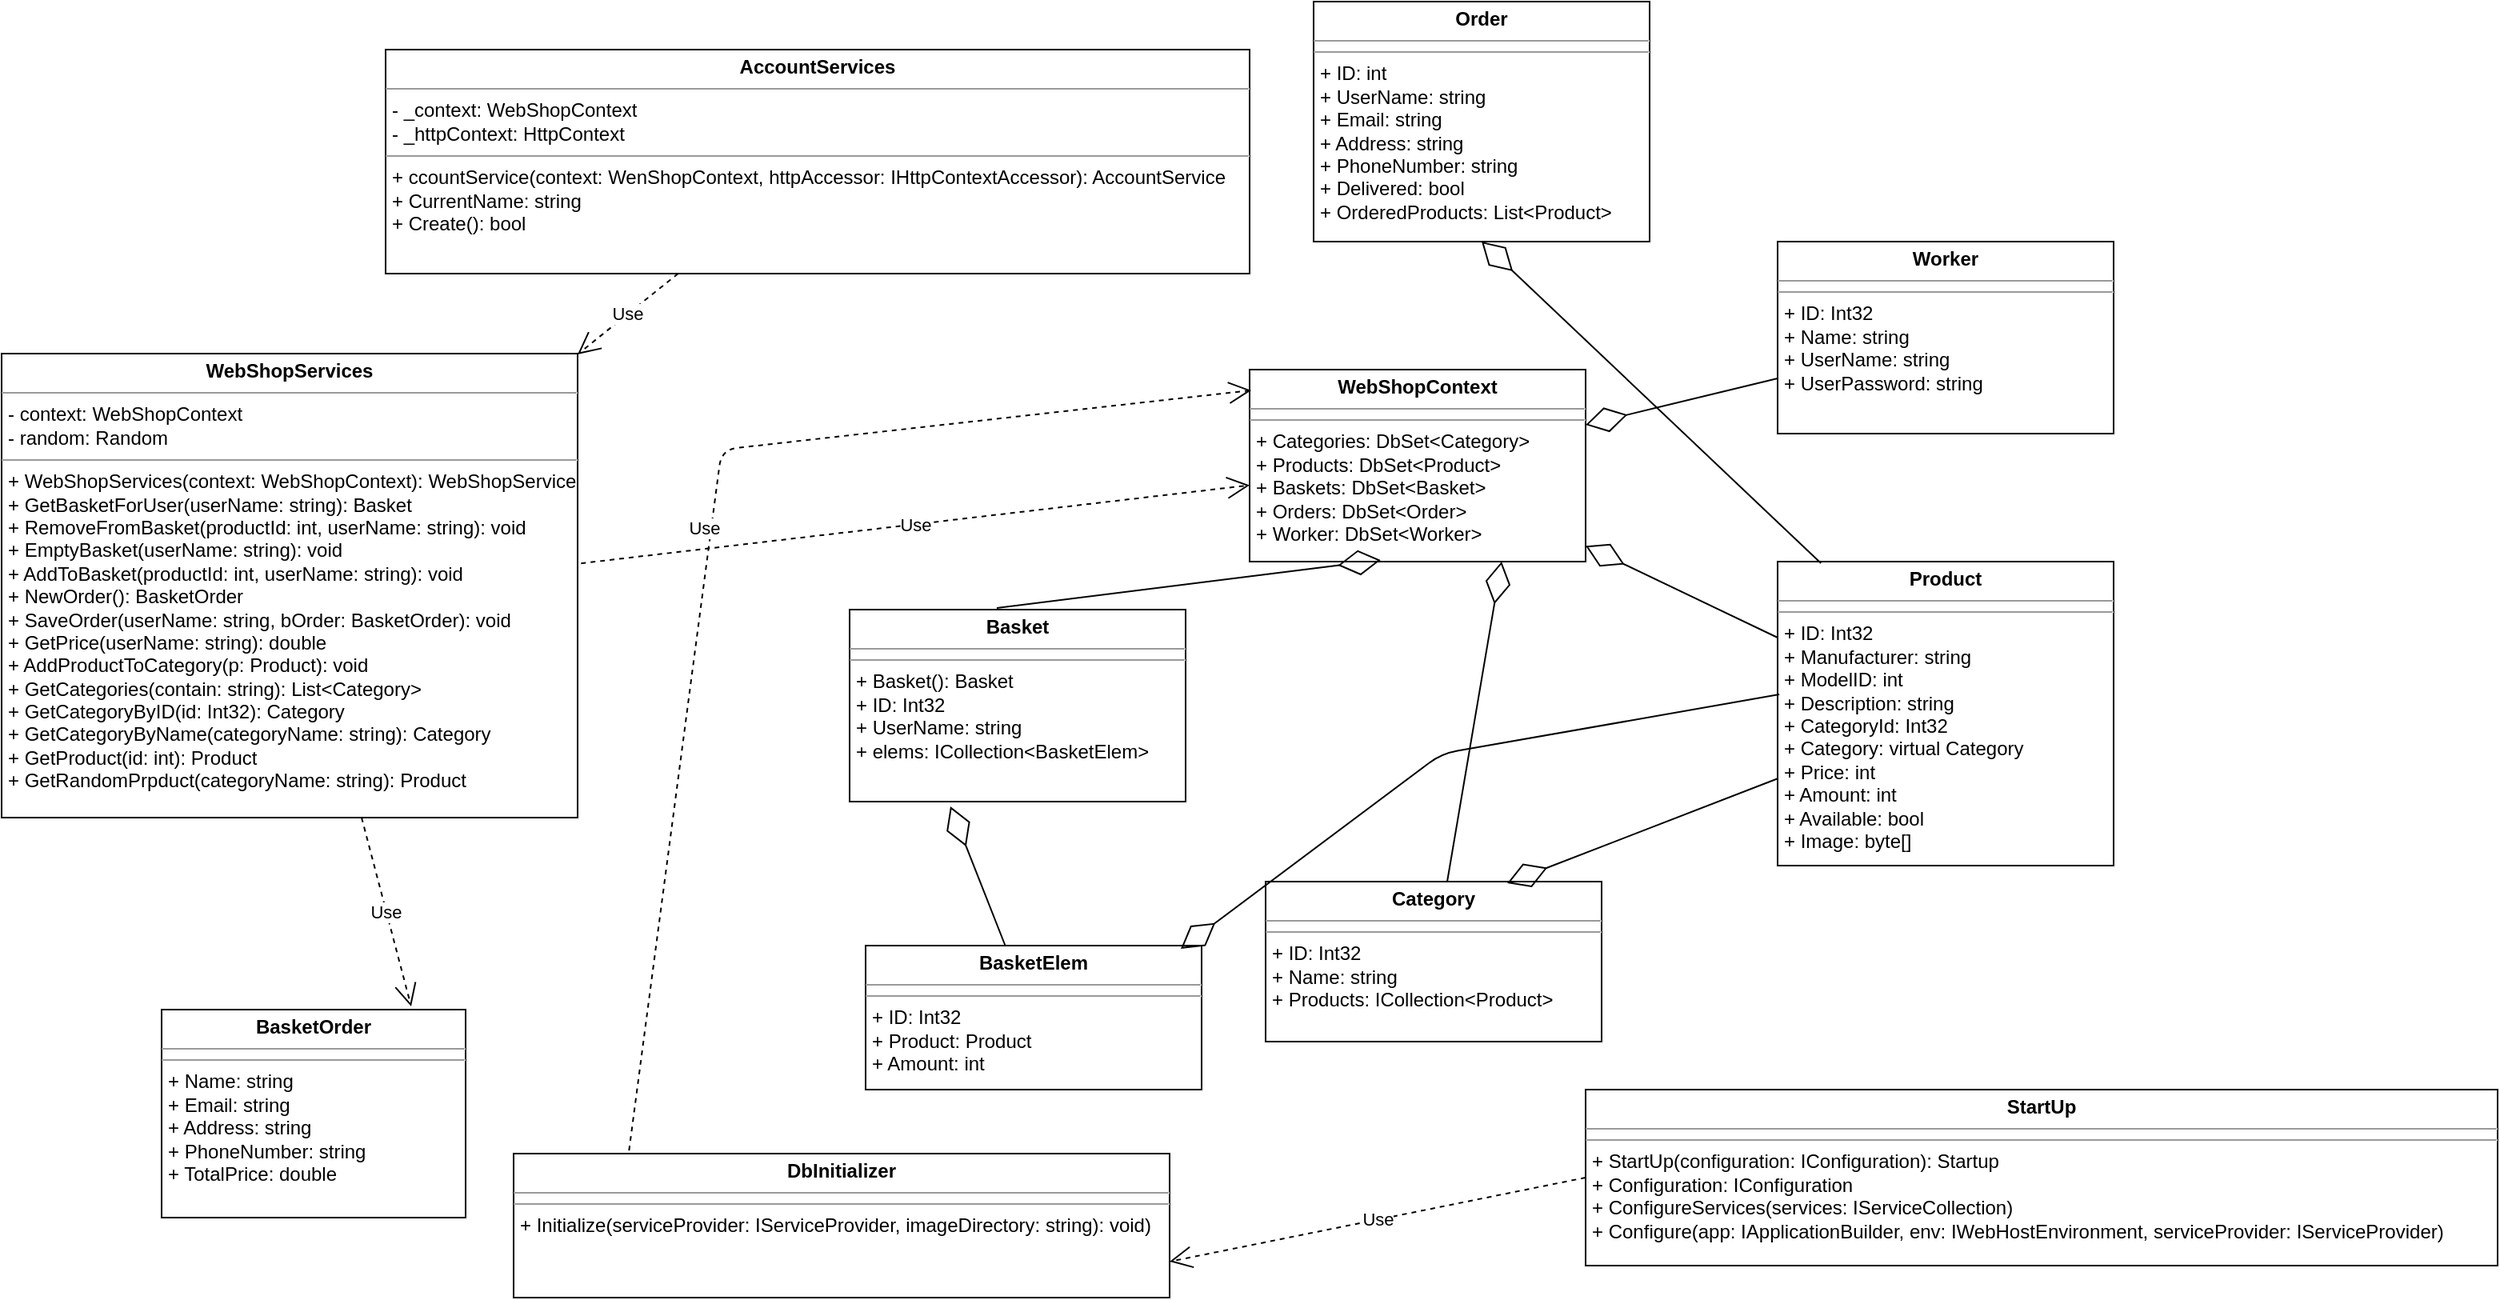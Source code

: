 <mxfile version="12.9.7" type="device"><diagram name="Page-1" id="c4acf3e9-155e-7222-9cf6-157b1a14988f"><mxGraphModel dx="2059" dy="445" grid="1" gridSize="10" guides="1" tooltips="1" connect="1" arrows="1" fold="1" page="1" pageScale="1" pageWidth="850" pageHeight="1100" background="#ffffff" math="0" shadow="0"><root><mxCell id="0"/><mxCell id="1" parent="0"/><mxCell id="5d2195bd80daf111-18" value="&lt;p style=&quot;margin: 0px ; margin-top: 4px ; text-align: center&quot;&gt;&lt;b&gt;WebShopContext&lt;/b&gt;&lt;/p&gt;&lt;hr size=&quot;1&quot;&gt;&lt;hr size=&quot;1&quot;&gt;&lt;p style=&quot;margin: 0px ; margin-left: 4px&quot;&gt;+ Categories: DbSet&amp;lt;Category&amp;gt;&lt;/p&gt;&lt;p style=&quot;margin: 0px ; margin-left: 4px&quot;&gt;+ Products: DbSet&amp;lt;Product&amp;gt;&lt;/p&gt;&lt;p style=&quot;margin: 0px ; margin-left: 4px&quot;&gt;+ Baskets: DbSet&amp;lt;Basket&amp;gt;&lt;/p&gt;&lt;p style=&quot;margin: 0px ; margin-left: 4px&quot;&gt;+ Orders: DbSet&amp;lt;Order&amp;gt;&lt;/p&gt;&lt;p style=&quot;margin: 0px ; margin-left: 4px&quot;&gt;+ Worker: DbSet&amp;lt;Worker&amp;gt;&lt;/p&gt;" style="verticalAlign=top;align=left;overflow=fill;fontSize=12;fontFamily=Helvetica;html=1;rounded=0;shadow=0;comic=0;labelBackgroundColor=none;strokeWidth=1" parent="1" vertex="1"><mxGeometry x="400" y="240" width="210" height="120" as="geometry"/></mxCell><mxCell id="Eks6qHj-ap987GgDEEAL-9" value="&lt;p style=&quot;margin: 0px ; margin-top: 4px ; text-align: center&quot;&gt;&lt;b&gt;Basket&lt;/b&gt;&lt;/p&gt;&lt;hr size=&quot;1&quot;&gt;&lt;hr size=&quot;1&quot;&gt;&lt;p style=&quot;margin: 0px ; margin-left: 4px&quot;&gt;+ Basket(): Basket&lt;/p&gt;&lt;p style=&quot;margin: 0px ; margin-left: 4px&quot;&gt;+ ID: Int32&lt;/p&gt;&lt;p style=&quot;margin: 0px ; margin-left: 4px&quot;&gt;+ UserName: string&lt;/p&gt;&lt;p style=&quot;margin: 0px ; margin-left: 4px&quot;&gt;+ elems: ICollection&amp;lt;BasketElem&amp;gt;&lt;br&gt;&lt;/p&gt;" style="verticalAlign=top;align=left;overflow=fill;fontSize=12;fontFamily=Helvetica;html=1;rounded=0;shadow=0;comic=0;labelBackgroundColor=none;strokeWidth=1" vertex="1" parent="1"><mxGeometry x="150" y="390" width="210" height="120" as="geometry"/></mxCell><mxCell id="Eks6qHj-ap987GgDEEAL-10" value="" style="endArrow=diamondThin;endFill=0;endSize=24;html=1;entryX=0.39;entryY=0.992;entryDx=0;entryDy=0;entryPerimeter=0;exitX=0.438;exitY=-0.008;exitDx=0;exitDy=0;exitPerimeter=0;" edge="1" parent="1" source="Eks6qHj-ap987GgDEEAL-9" target="5d2195bd80daf111-18"><mxGeometry width="160" relative="1" as="geometry"><mxPoint x="240" y="320" as="sourcePoint"/><mxPoint x="400" y="320" as="targetPoint"/></mxGeometry></mxCell><mxCell id="Eks6qHj-ap987GgDEEAL-11" value="&lt;p style=&quot;margin: 0px ; margin-top: 4px ; text-align: center&quot;&gt;&lt;b&gt;BasketElem&lt;/b&gt;&lt;/p&gt;&lt;hr size=&quot;1&quot;&gt;&lt;hr size=&quot;1&quot;&gt;&lt;p style=&quot;margin: 0px ; margin-left: 4px&quot;&gt;+ ID: Int32&lt;/p&gt;&lt;p style=&quot;margin: 0px ; margin-left: 4px&quot;&gt;+ Product: Product&lt;/p&gt;&lt;p style=&quot;margin: 0px ; margin-left: 4px&quot;&gt;+ Amount: int&lt;br&gt;&lt;/p&gt;" style="verticalAlign=top;align=left;overflow=fill;fontSize=12;fontFamily=Helvetica;html=1;rounded=0;shadow=0;comic=0;labelBackgroundColor=none;strokeWidth=1" vertex="1" parent="1"><mxGeometry x="160" y="600" width="210" height="90" as="geometry"/></mxCell><mxCell id="Eks6qHj-ap987GgDEEAL-13" value="&lt;p style=&quot;margin: 0px ; margin-top: 4px ; text-align: center&quot;&gt;&lt;b&gt;Category&lt;/b&gt;&lt;/p&gt;&lt;hr size=&quot;1&quot;&gt;&lt;hr size=&quot;1&quot;&gt;&lt;p style=&quot;margin: 0px ; margin-left: 4px&quot;&gt;+ ID: Int32&lt;/p&gt;&lt;p style=&quot;margin: 0px ; margin-left: 4px&quot;&gt;+ Name: string&lt;/p&gt;&lt;p style=&quot;margin: 0px ; margin-left: 4px&quot;&gt;+ Products: ICollection&amp;lt;Product&amp;gt;&lt;br&gt;&lt;/p&gt;" style="verticalAlign=top;align=left;overflow=fill;fontSize=12;fontFamily=Helvetica;html=1;rounded=0;shadow=0;comic=0;labelBackgroundColor=none;strokeWidth=1" vertex="1" parent="1"><mxGeometry x="410" y="560" width="210" height="100" as="geometry"/></mxCell><mxCell id="Eks6qHj-ap987GgDEEAL-14" value="&lt;p style=&quot;margin: 0px ; margin-top: 4px ; text-align: center&quot;&gt;&lt;b&gt;Product&lt;/b&gt;&lt;/p&gt;&lt;hr size=&quot;1&quot;&gt;&lt;hr size=&quot;1&quot;&gt;&lt;p style=&quot;margin: 0px ; margin-left: 4px&quot;&gt;+ ID: Int32&lt;/p&gt;&lt;p style=&quot;margin: 0px ; margin-left: 4px&quot;&gt;+ Manufacturer: string&lt;/p&gt;&lt;p style=&quot;margin: 0px ; margin-left: 4px&quot;&gt;+ ModelID: int&lt;/p&gt;&lt;p style=&quot;margin: 0px ; margin-left: 4px&quot;&gt;+ Description: string&lt;/p&gt;&lt;p style=&quot;margin: 0px ; margin-left: 4px&quot;&gt;+ CategoryId: Int32&lt;/p&gt;&lt;p style=&quot;margin: 0px ; margin-left: 4px&quot;&gt;+ Category: virtual Category&lt;/p&gt;&lt;p style=&quot;margin: 0px ; margin-left: 4px&quot;&gt;+ Price: int&lt;/p&gt;&lt;p style=&quot;margin: 0px ; margin-left: 4px&quot;&gt;+ Amount: int&lt;/p&gt;&lt;p style=&quot;margin: 0px ; margin-left: 4px&quot;&gt;+ Available: bool&lt;/p&gt;&lt;p style=&quot;margin: 0px ; margin-left: 4px&quot;&gt;+ Image: byte[]&lt;br&gt;&lt;/p&gt;" style="verticalAlign=top;align=left;overflow=fill;fontSize=12;fontFamily=Helvetica;html=1;rounded=0;shadow=0;comic=0;labelBackgroundColor=none;strokeWidth=1" vertex="1" parent="1"><mxGeometry x="730" y="360" width="210" height="190" as="geometry"/></mxCell><mxCell id="Eks6qHj-ap987GgDEEAL-15" value="&lt;p style=&quot;margin: 0px ; margin-top: 4px ; text-align: center&quot;&gt;&lt;b&gt;Order&lt;/b&gt;&lt;/p&gt;&lt;hr size=&quot;1&quot;&gt;&lt;hr size=&quot;1&quot;&gt;&lt;p style=&quot;margin: 0px ; margin-left: 4px&quot;&gt;+ ID: int&lt;/p&gt;&lt;p style=&quot;margin: 0px ; margin-left: 4px&quot;&gt;+ UserName: string&lt;/p&gt;&lt;p style=&quot;margin: 0px ; margin-left: 4px&quot;&gt;+ Email: string&lt;/p&gt;&lt;p style=&quot;margin: 0px ; margin-left: 4px&quot;&gt;+ Address: string&lt;/p&gt;&lt;p style=&quot;margin: 0px ; margin-left: 4px&quot;&gt;+ PhoneNumber: string&lt;/p&gt;&lt;p style=&quot;margin: 0px ; margin-left: 4px&quot;&gt;+ Delivered: bool&lt;/p&gt;&lt;p style=&quot;margin: 0px ; margin-left: 4px&quot;&gt;+ OrderedProducts: List&amp;lt;Product&amp;gt;&lt;br&gt;&lt;/p&gt;" style="verticalAlign=top;align=left;overflow=fill;fontSize=12;fontFamily=Helvetica;html=1;rounded=0;shadow=0;comic=0;labelBackgroundColor=none;strokeWidth=1" vertex="1" parent="1"><mxGeometry x="440" y="10" width="210" height="150" as="geometry"/></mxCell><mxCell id="Eks6qHj-ap987GgDEEAL-16" value="&lt;p style=&quot;margin: 0px ; margin-top: 4px ; text-align: center&quot;&gt;&lt;b&gt;Worker&lt;/b&gt;&lt;/p&gt;&lt;hr size=&quot;1&quot;&gt;&lt;hr size=&quot;1&quot;&gt;&lt;p style=&quot;margin: 0px ; margin-left: 4px&quot;&gt;+ ID: Int32&lt;/p&gt;&lt;p style=&quot;margin: 0px ; margin-left: 4px&quot;&gt;+ Name: string&lt;/p&gt;&lt;p style=&quot;margin: 0px ; margin-left: 4px&quot;&gt;+ UserName: string&lt;/p&gt;&lt;p style=&quot;margin: 0px ; margin-left: 4px&quot;&gt;+ UserPassword: string&lt;br&gt;&lt;/p&gt;" style="verticalAlign=top;align=left;overflow=fill;fontSize=12;fontFamily=Helvetica;html=1;rounded=0;shadow=0;comic=0;labelBackgroundColor=none;strokeWidth=1" vertex="1" parent="1"><mxGeometry x="730" y="160" width="210" height="120" as="geometry"/></mxCell><mxCell id="Eks6qHj-ap987GgDEEAL-18" value="" style="endArrow=diamondThin;endFill=0;endSize=24;html=1;exitX=0;exitY=0.25;exitDx=0;exitDy=0;" edge="1" parent="1" source="Eks6qHj-ap987GgDEEAL-14" target="5d2195bd80daf111-18"><mxGeometry width="160" relative="1" as="geometry"><mxPoint x="510.004" y="450" as="sourcePoint"/><mxPoint x="553.247" y="410" as="targetPoint"/></mxGeometry></mxCell><mxCell id="Eks6qHj-ap987GgDEEAL-19" value="" style="endArrow=diamondThin;endFill=0;endSize=24;html=1;entryX=0.75;entryY=1;entryDx=0;entryDy=0;" edge="1" parent="1" source="Eks6qHj-ap987GgDEEAL-13" target="5d2195bd80daf111-18"><mxGeometry width="160" relative="1" as="geometry"><mxPoint x="589.054" y="580" as="sourcePoint"/><mxPoint x="632.297" y="540" as="targetPoint"/></mxGeometry></mxCell><mxCell id="Eks6qHj-ap987GgDEEAL-21" value="" style="endArrow=diamondThin;endFill=0;endSize=24;html=1;entryX=0.3;entryY=1.025;entryDx=0;entryDy=0;entryPerimeter=0;" edge="1" parent="1" source="Eks6qHj-ap987GgDEEAL-11" target="Eks6qHj-ap987GgDEEAL-9"><mxGeometry width="160" relative="1" as="geometry"><mxPoint x="310" y="500" as="sourcePoint"/><mxPoint x="470" y="500" as="targetPoint"/></mxGeometry></mxCell><mxCell id="Eks6qHj-ap987GgDEEAL-22" value="" style="endArrow=diamondThin;endFill=0;endSize=24;html=1;entryX=0.719;entryY=0.01;entryDx=0;entryDy=0;entryPerimeter=0;" edge="1" parent="1" source="Eks6qHj-ap987GgDEEAL-14" target="Eks6qHj-ap987GgDEEAL-13"><mxGeometry width="160" relative="1" as="geometry"><mxPoint x="610.003" y="670" as="sourcePoint"/><mxPoint x="553.39" y="410" as="targetPoint"/></mxGeometry></mxCell><mxCell id="Eks6qHj-ap987GgDEEAL-23" value="" style="endArrow=diamondThin;endFill=0;endSize=24;html=1;entryX=0.938;entryY=0.022;entryDx=0;entryDy=0;entryPerimeter=0;exitX=0.005;exitY=0.437;exitDx=0;exitDy=0;exitPerimeter=0;" edge="1" parent="1" source="Eks6qHj-ap987GgDEEAL-14" target="Eks6qHj-ap987GgDEEAL-11"><mxGeometry width="160" relative="1" as="geometry"><mxPoint x="540" y="360" as="sourcePoint"/><mxPoint x="570.99" y="571" as="targetPoint"/><Array as="points"><mxPoint x="520" y="480"/></Array></mxGeometry></mxCell><mxCell id="Eks6qHj-ap987GgDEEAL-24" value="" style="endArrow=diamondThin;endFill=0;endSize=24;html=1;exitX=0.129;exitY=0.005;exitDx=0;exitDy=0;entryX=0.5;entryY=1;entryDx=0;entryDy=0;exitPerimeter=0;" edge="1" parent="1" source="Eks6qHj-ap987GgDEEAL-14" target="Eks6qHj-ap987GgDEEAL-15"><mxGeometry width="160" relative="1" as="geometry"><mxPoint x="620" y="387.5" as="sourcePoint"/><mxPoint x="498.818" y="310" as="targetPoint"/></mxGeometry></mxCell><mxCell id="Eks6qHj-ap987GgDEEAL-25" value="" style="endArrow=diamondThin;endFill=0;endSize=24;html=1;" edge="1" parent="1" source="Eks6qHj-ap987GgDEEAL-16" target="5d2195bd80daf111-18"><mxGeometry width="160" relative="1" as="geometry"><mxPoint x="647.09" y="340.95" as="sourcePoint"/><mxPoint x="555" y="170" as="targetPoint"/></mxGeometry></mxCell><mxCell id="Eks6qHj-ap987GgDEEAL-30" value="&lt;p style=&quot;margin: 0px ; margin-top: 4px ; text-align: center&quot;&gt;&lt;b&gt;WebShopServices&lt;/b&gt;&lt;br&gt;&lt;/p&gt;&lt;hr size=&quot;1&quot;&gt;&lt;p style=&quot;margin: 0px ; margin-left: 4px&quot;&gt;- context: WebShopContext&lt;br&gt;- random: Random&lt;br&gt;&lt;/p&gt;&lt;hr size=&quot;1&quot;&gt;&lt;p style=&quot;margin: 0px ; margin-left: 4px&quot;&gt;+ WebShopServices(context: WebShopContext): WebShopServices&lt;br&gt;+ GetBasketForUser(userName: string): Basket&lt;/p&gt;&lt;p style=&quot;margin: 0px ; margin-left: 4px&quot;&gt;+ RemoveFromBasket(productId: int, userName: string): void&lt;/p&gt;&lt;p style=&quot;margin: 0px ; margin-left: 4px&quot;&gt;+ EmptyBasket(userName: string): void&lt;/p&gt;&lt;p style=&quot;margin: 0px ; margin-left: 4px&quot;&gt;+ AddToBasket(productId: int, userName: string): void&lt;/p&gt;&lt;p style=&quot;margin: 0px ; margin-left: 4px&quot;&gt;+ NewOrder(): BasketOrder&lt;/p&gt;&lt;p style=&quot;margin: 0px ; margin-left: 4px&quot;&gt;+ SaveOrder(userName: string, bOrder: BasketOrder): void&lt;/p&gt;&lt;p style=&quot;margin: 0px ; margin-left: 4px&quot;&gt;+ GetPrice(userName: string): double&lt;/p&gt;&lt;p style=&quot;margin: 0px ; margin-left: 4px&quot;&gt;+ AddProductToCategory(p: Product): void&lt;/p&gt;&lt;p style=&quot;margin: 0px ; margin-left: 4px&quot;&gt;+ GetCategories(contain: string): List&amp;lt;Category&amp;gt;&lt;/p&gt;&lt;p style=&quot;margin: 0px ; margin-left: 4px&quot;&gt;+ GetCategoryByID(id: Int32): Category&lt;/p&gt;&lt;p style=&quot;margin: 0px ; margin-left: 4px&quot;&gt;+ GetCategoryByName(categoryName: string): Category&lt;/p&gt;&lt;p style=&quot;margin: 0px ; margin-left: 4px&quot;&gt;+ GetProduct(id: int): Product&lt;/p&gt;&lt;p style=&quot;margin: 0px ; margin-left: 4px&quot;&gt;+ GetRandomPrpduct(categoryName: string): Product&lt;br&gt; &lt;/p&gt;" style="verticalAlign=top;align=left;overflow=fill;fontSize=12;fontFamily=Helvetica;html=1;" vertex="1" parent="1"><mxGeometry x="-380" y="230" width="360" height="290" as="geometry"/></mxCell><mxCell id="Eks6qHj-ap987GgDEEAL-31" value="&lt;p style=&quot;margin: 0px ; margin-top: 4px ; text-align: center&quot;&gt;&lt;b&gt;AccountServices&lt;/b&gt;&lt;br&gt;&lt;/p&gt;&lt;hr size=&quot;1&quot;&gt;&lt;p style=&quot;margin: 0px ; margin-left: 4px&quot;&gt;- _context: WebShopContext&lt;/p&gt;&lt;p style=&quot;margin: 0px ; margin-left: 4px&quot;&gt;- _httpContext: HttpContext&lt;br&gt;&lt;/p&gt;&lt;hr size=&quot;1&quot;&gt;&lt;p style=&quot;margin: 0px ; margin-left: 4px&quot;&gt;+ ccountService(context: WenShopContext, httpAccessor: IHttpContextAccessor): AccountService&lt;/p&gt;&lt;p style=&quot;margin: 0px ; margin-left: 4px&quot;&gt;+ CurrentName: string&lt;/p&gt;&lt;p style=&quot;margin: 0px ; margin-left: 4px&quot;&gt;+ Create(): bool&lt;br&gt;&lt;/p&gt;" style="verticalAlign=top;align=left;overflow=fill;fontSize=12;fontFamily=Helvetica;html=1;" vertex="1" parent="1"><mxGeometry x="-140" y="40" width="540" height="140" as="geometry"/></mxCell><mxCell id="Eks6qHj-ap987GgDEEAL-32" value="Use" style="endArrow=open;endSize=12;dashed=1;html=1;exitX=1.006;exitY=0.452;exitDx=0;exitDy=0;exitPerimeter=0;" edge="1" parent="1" source="Eks6qHj-ap987GgDEEAL-30" target="5d2195bd80daf111-18"><mxGeometry width="160" relative="1" as="geometry"><mxPoint x="200" y="160" as="sourcePoint"/><mxPoint x="360" y="160" as="targetPoint"/></mxGeometry></mxCell><mxCell id="Eks6qHj-ap987GgDEEAL-33" value="Use" style="endArrow=open;endSize=12;dashed=1;html=1;" edge="1" parent="1" source="Eks6qHj-ap987GgDEEAL-31" target="Eks6qHj-ap987GgDEEAL-30"><mxGeometry width="160" relative="1" as="geometry"><mxPoint x="273.92" y="189.13" as="sourcePoint"/><mxPoint x="410" y="257.356" as="targetPoint"/></mxGeometry></mxCell><mxCell id="Eks6qHj-ap987GgDEEAL-34" value="&lt;p style=&quot;margin: 0px ; margin-top: 4px ; text-align: center&quot;&gt;&lt;b&gt;BasketOrder&lt;/b&gt;&lt;/p&gt;&lt;hr size=&quot;1&quot;&gt;&lt;hr size=&quot;1&quot;&gt;&lt;p style=&quot;margin: 0px ; margin-left: 4px&quot;&gt;+ Name: string&lt;/p&gt;&lt;p style=&quot;margin: 0px ; margin-left: 4px&quot;&gt;+ Email: string&lt;/p&gt;&lt;p style=&quot;margin: 0px ; margin-left: 4px&quot;&gt;+ Address: string&lt;/p&gt;&lt;p style=&quot;margin: 0px ; margin-left: 4px&quot;&gt;+ PhoneNumber: string&lt;/p&gt;&lt;p style=&quot;margin: 0px ; margin-left: 4px&quot;&gt;+ TotalPrice: double&lt;br&gt;&lt;/p&gt;" style="verticalAlign=top;align=left;overflow=fill;fontSize=12;fontFamily=Helvetica;html=1;" vertex="1" parent="1"><mxGeometry x="-280" y="640" width="190" height="130" as="geometry"/></mxCell><mxCell id="Eks6qHj-ap987GgDEEAL-35" value="Use" style="endArrow=open;endSize=12;dashed=1;html=1;exitX=0.625;exitY=1;exitDx=0;exitDy=0;exitPerimeter=0;entryX=0.821;entryY=-0.015;entryDx=0;entryDy=0;entryPerimeter=0;" edge="1" parent="1" source="Eks6qHj-ap987GgDEEAL-30" target="Eks6qHj-ap987GgDEEAL-34"><mxGeometry width="160" relative="1" as="geometry"><mxPoint x="-7.84" y="371.08" as="sourcePoint"/><mxPoint x="410" y="322.266" as="targetPoint"/></mxGeometry></mxCell><mxCell id="Eks6qHj-ap987GgDEEAL-36" value="&lt;p style=&quot;margin: 0px ; margin-top: 4px ; text-align: center&quot;&gt;&lt;b&gt;DbInitializer&lt;/b&gt;&lt;/p&gt;&lt;hr size=&quot;1&quot;&gt;&lt;hr size=&quot;1&quot;&gt;&lt;p style=&quot;margin: 0px ; margin-left: 4px&quot;&gt;+ Initialize(serviceProvider: IServiceProvider, imageDirectory: string): void)&lt;/p&gt;" style="verticalAlign=top;align=left;overflow=fill;fontSize=12;fontFamily=Helvetica;html=1;" vertex="1" parent="1"><mxGeometry x="-60" y="730" width="410" height="90" as="geometry"/></mxCell><mxCell id="Eks6qHj-ap987GgDEEAL-37" value="Use" style="endArrow=open;endSize=12;dashed=1;html=1;exitX=0.176;exitY=-0.022;exitDx=0;exitDy=0;exitPerimeter=0;entryX=0.005;entryY=0.108;entryDx=0;entryDy=0;entryPerimeter=0;" edge="1" parent="1" source="Eks6qHj-ap987GgDEEAL-36" target="5d2195bd80daf111-18"><mxGeometry x="0.011" y="4" width="160" relative="1" as="geometry"><mxPoint x="210" y="730" as="sourcePoint"/><mxPoint x="130" y="260" as="targetPoint"/><Array as="points"><mxPoint x="70" y="290"/></Array><mxPoint as="offset"/></mxGeometry></mxCell><mxCell id="Eks6qHj-ap987GgDEEAL-38" value="&lt;p style=&quot;margin: 0px ; margin-top: 4px ; text-align: center&quot;&gt;&lt;b&gt;StartUp&lt;/b&gt;&lt;/p&gt;&lt;hr size=&quot;1&quot;&gt;&lt;hr size=&quot;1&quot;&gt;&lt;p style=&quot;margin: 0px ; margin-left: 4px&quot;&gt;+ StartUp(configuration: IConfiguration): Startup&lt;/p&gt;&lt;p style=&quot;margin: 0px ; margin-left: 4px&quot;&gt;+ Configuration: IConfiguration&lt;/p&gt;&lt;p style=&quot;margin: 0px ; margin-left: 4px&quot;&gt;+ ConfigureServices(services: IServiceCollection)&lt;/p&gt;&lt;p style=&quot;margin: 0px ; margin-left: 4px&quot;&gt;+ Configure(app: IApplicationBuilder, env: IWebHostEnvironment, serviceProvider: IServiceProvider)&lt;br&gt;&lt;/p&gt;" style="verticalAlign=top;align=left;overflow=fill;fontSize=12;fontFamily=Helvetica;html=1;" vertex="1" parent="1"><mxGeometry x="610" y="690" width="570" height="110" as="geometry"/></mxCell><mxCell id="Eks6qHj-ap987GgDEEAL-39" value="Use" style="endArrow=open;endSize=12;dashed=1;html=1;entryX=1;entryY=0.75;entryDx=0;entryDy=0;exitX=0;exitY=0.5;exitDx=0;exitDy=0;" edge="1" parent="1" source="Eks6qHj-ap987GgDEEAL-38" target="Eks6qHj-ap987GgDEEAL-36"><mxGeometry width="160" relative="1" as="geometry"><mxPoint x="440" y="680" as="sourcePoint"/><mxPoint x="600" y="680" as="targetPoint"/></mxGeometry></mxCell></root></mxGraphModel></diagram></mxfile>